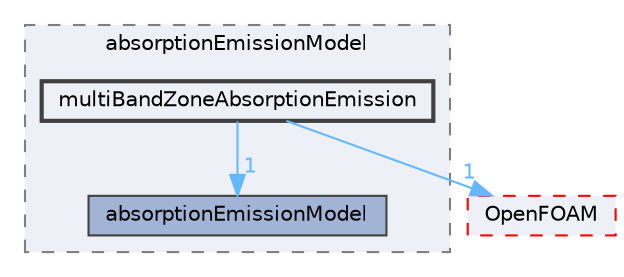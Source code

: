 digraph "src/thermophysicalModels/radiation/submodels/absorptionEmissionModel/multiBandZoneAbsorptionEmission"
{
 // LATEX_PDF_SIZE
  bgcolor="transparent";
  edge [fontname=Helvetica,fontsize=10,labelfontname=Helvetica,labelfontsize=10];
  node [fontname=Helvetica,fontsize=10,shape=box,height=0.2,width=0.4];
  compound=true
  subgraph clusterdir_7a64a49595d49a3f5da22def7eeac7d7 {
    graph [ bgcolor="#edf0f7", pencolor="grey50", label="absorptionEmissionModel", fontname=Helvetica,fontsize=10 style="filled,dashed", URL="dir_7a64a49595d49a3f5da22def7eeac7d7.html",tooltip=""]
  dir_4993e1bdf620c4308c3889cfff030e7d [label="absorptionEmissionModel", fillcolor="#a2b4d6", color="grey25", style="filled", URL="dir_4993e1bdf620c4308c3889cfff030e7d.html",tooltip=""];
  dir_22de08529e77fd31c97d95ab120487c2 [label="multiBandZoneAbsorptionEmission", fillcolor="#edf0f7", color="grey25", style="filled,bold", URL="dir_22de08529e77fd31c97d95ab120487c2.html",tooltip=""];
  }
  dir_c5473ff19b20e6ec4dfe5c310b3778a8 [label="OpenFOAM", fillcolor="#edf0f7", color="red", style="filled,dashed", URL="dir_c5473ff19b20e6ec4dfe5c310b3778a8.html",tooltip=""];
  dir_22de08529e77fd31c97d95ab120487c2->dir_4993e1bdf620c4308c3889cfff030e7d [headlabel="1", labeldistance=1.5 headhref="dir_002469_000011.html" href="dir_002469_000011.html" color="steelblue1" fontcolor="steelblue1"];
  dir_22de08529e77fd31c97d95ab120487c2->dir_c5473ff19b20e6ec4dfe5c310b3778a8 [headlabel="1", labeldistance=1.5 headhref="dir_002469_002695.html" href="dir_002469_002695.html" color="steelblue1" fontcolor="steelblue1"];
}

